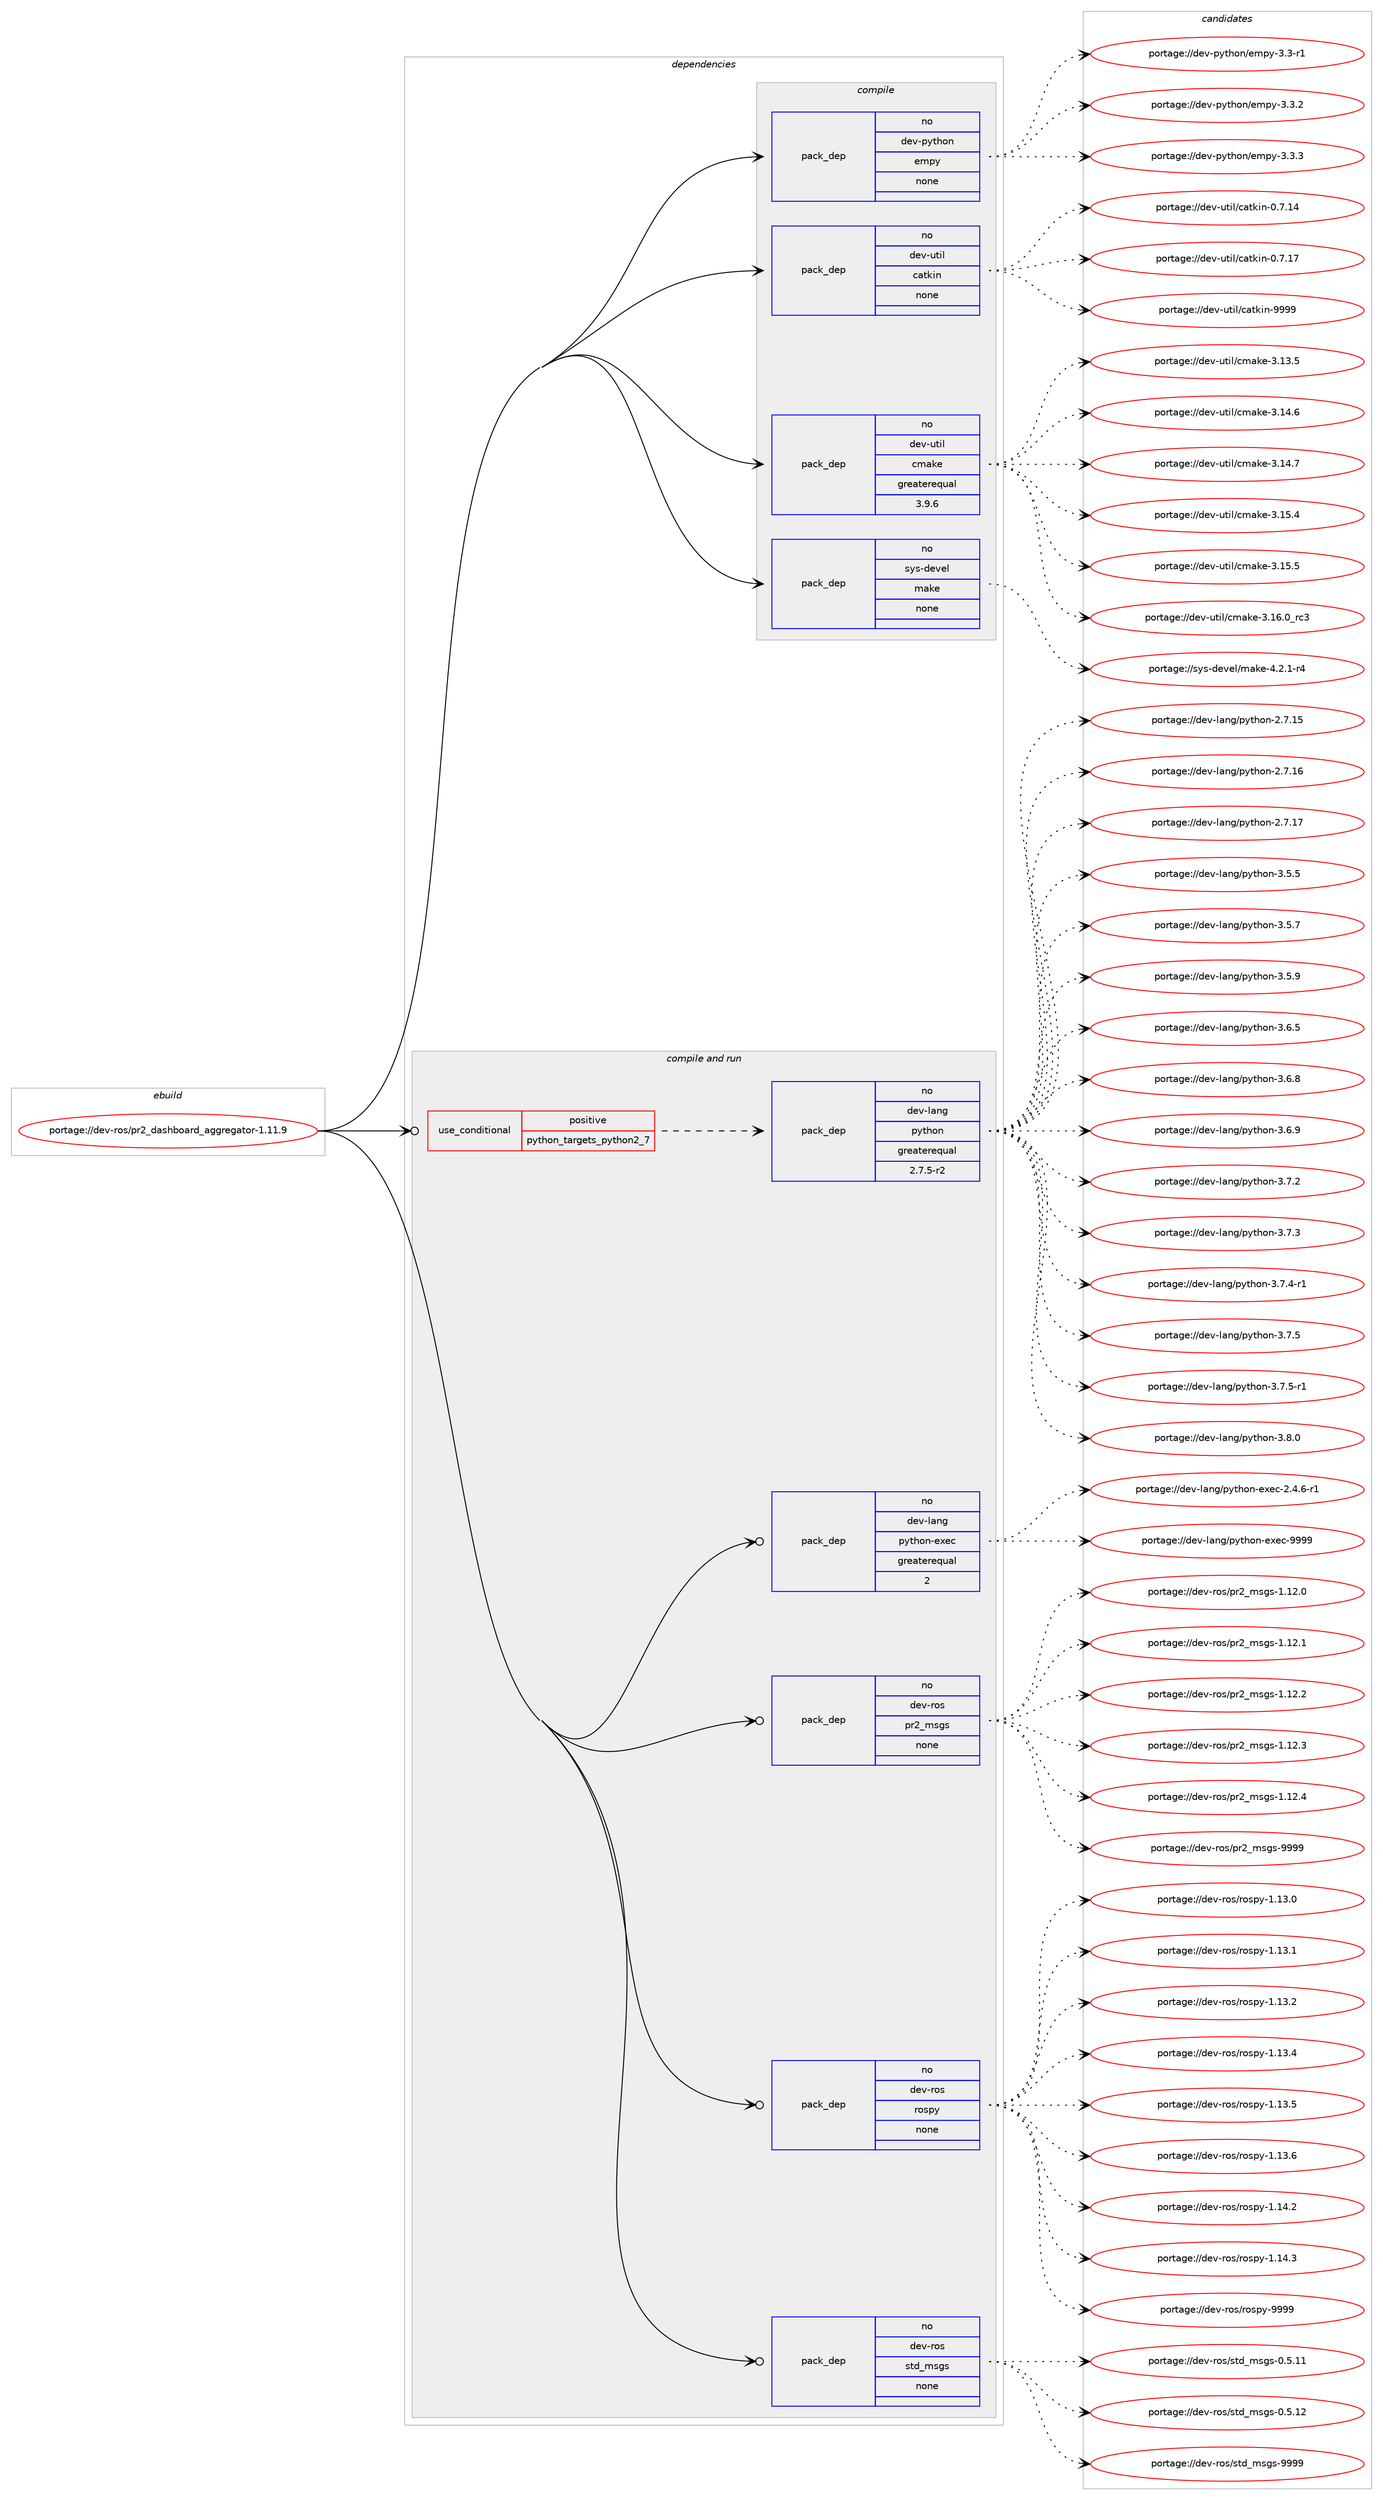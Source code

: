 digraph prolog {

# *************
# Graph options
# *************

newrank=true;
concentrate=true;
compound=true;
graph [rankdir=LR,fontname=Helvetica,fontsize=10,ranksep=1.5];#, ranksep=2.5, nodesep=0.2];
edge  [arrowhead=vee];
node  [fontname=Helvetica,fontsize=10];

# **********
# The ebuild
# **********

subgraph cluster_leftcol {
color=gray;
rank=same;
label=<<i>ebuild</i>>;
id [label="portage://dev-ros/pr2_dashboard_aggregator-1.11.9", color=red, width=4, href="../dev-ros/pr2_dashboard_aggregator-1.11.9.svg"];
}

# ****************
# The dependencies
# ****************

subgraph cluster_midcol {
color=gray;
label=<<i>dependencies</i>>;
subgraph cluster_compile {
fillcolor="#eeeeee";
style=filled;
label=<<i>compile</i>>;
subgraph pack146407 {
dependency193304 [label=<<TABLE BORDER="0" CELLBORDER="1" CELLSPACING="0" CELLPADDING="4" WIDTH="220"><TR><TD ROWSPAN="6" CELLPADDING="30">pack_dep</TD></TR><TR><TD WIDTH="110">no</TD></TR><TR><TD>dev-python</TD></TR><TR><TD>empy</TD></TR><TR><TD>none</TD></TR><TR><TD></TD></TR></TABLE>>, shape=none, color=blue];
}
id:e -> dependency193304:w [weight=20,style="solid",arrowhead="vee"];
subgraph pack146408 {
dependency193305 [label=<<TABLE BORDER="0" CELLBORDER="1" CELLSPACING="0" CELLPADDING="4" WIDTH="220"><TR><TD ROWSPAN="6" CELLPADDING="30">pack_dep</TD></TR><TR><TD WIDTH="110">no</TD></TR><TR><TD>dev-util</TD></TR><TR><TD>catkin</TD></TR><TR><TD>none</TD></TR><TR><TD></TD></TR></TABLE>>, shape=none, color=blue];
}
id:e -> dependency193305:w [weight=20,style="solid",arrowhead="vee"];
subgraph pack146409 {
dependency193306 [label=<<TABLE BORDER="0" CELLBORDER="1" CELLSPACING="0" CELLPADDING="4" WIDTH="220"><TR><TD ROWSPAN="6" CELLPADDING="30">pack_dep</TD></TR><TR><TD WIDTH="110">no</TD></TR><TR><TD>dev-util</TD></TR><TR><TD>cmake</TD></TR><TR><TD>greaterequal</TD></TR><TR><TD>3.9.6</TD></TR></TABLE>>, shape=none, color=blue];
}
id:e -> dependency193306:w [weight=20,style="solid",arrowhead="vee"];
subgraph pack146410 {
dependency193307 [label=<<TABLE BORDER="0" CELLBORDER="1" CELLSPACING="0" CELLPADDING="4" WIDTH="220"><TR><TD ROWSPAN="6" CELLPADDING="30">pack_dep</TD></TR><TR><TD WIDTH="110">no</TD></TR><TR><TD>sys-devel</TD></TR><TR><TD>make</TD></TR><TR><TD>none</TD></TR><TR><TD></TD></TR></TABLE>>, shape=none, color=blue];
}
id:e -> dependency193307:w [weight=20,style="solid",arrowhead="vee"];
}
subgraph cluster_compileandrun {
fillcolor="#eeeeee";
style=filled;
label=<<i>compile and run</i>>;
subgraph cond43469 {
dependency193308 [label=<<TABLE BORDER="0" CELLBORDER="1" CELLSPACING="0" CELLPADDING="4"><TR><TD ROWSPAN="3" CELLPADDING="10">use_conditional</TD></TR><TR><TD>positive</TD></TR><TR><TD>python_targets_python2_7</TD></TR></TABLE>>, shape=none, color=red];
subgraph pack146411 {
dependency193309 [label=<<TABLE BORDER="0" CELLBORDER="1" CELLSPACING="0" CELLPADDING="4" WIDTH="220"><TR><TD ROWSPAN="6" CELLPADDING="30">pack_dep</TD></TR><TR><TD WIDTH="110">no</TD></TR><TR><TD>dev-lang</TD></TR><TR><TD>python</TD></TR><TR><TD>greaterequal</TD></TR><TR><TD>2.7.5-r2</TD></TR></TABLE>>, shape=none, color=blue];
}
dependency193308:e -> dependency193309:w [weight=20,style="dashed",arrowhead="vee"];
}
id:e -> dependency193308:w [weight=20,style="solid",arrowhead="odotvee"];
subgraph pack146412 {
dependency193310 [label=<<TABLE BORDER="0" CELLBORDER="1" CELLSPACING="0" CELLPADDING="4" WIDTH="220"><TR><TD ROWSPAN="6" CELLPADDING="30">pack_dep</TD></TR><TR><TD WIDTH="110">no</TD></TR><TR><TD>dev-lang</TD></TR><TR><TD>python-exec</TD></TR><TR><TD>greaterequal</TD></TR><TR><TD>2</TD></TR></TABLE>>, shape=none, color=blue];
}
id:e -> dependency193310:w [weight=20,style="solid",arrowhead="odotvee"];
subgraph pack146413 {
dependency193311 [label=<<TABLE BORDER="0" CELLBORDER="1" CELLSPACING="0" CELLPADDING="4" WIDTH="220"><TR><TD ROWSPAN="6" CELLPADDING="30">pack_dep</TD></TR><TR><TD WIDTH="110">no</TD></TR><TR><TD>dev-ros</TD></TR><TR><TD>pr2_msgs</TD></TR><TR><TD>none</TD></TR><TR><TD></TD></TR></TABLE>>, shape=none, color=blue];
}
id:e -> dependency193311:w [weight=20,style="solid",arrowhead="odotvee"];
subgraph pack146414 {
dependency193312 [label=<<TABLE BORDER="0" CELLBORDER="1" CELLSPACING="0" CELLPADDING="4" WIDTH="220"><TR><TD ROWSPAN="6" CELLPADDING="30">pack_dep</TD></TR><TR><TD WIDTH="110">no</TD></TR><TR><TD>dev-ros</TD></TR><TR><TD>rospy</TD></TR><TR><TD>none</TD></TR><TR><TD></TD></TR></TABLE>>, shape=none, color=blue];
}
id:e -> dependency193312:w [weight=20,style="solid",arrowhead="odotvee"];
subgraph pack146415 {
dependency193313 [label=<<TABLE BORDER="0" CELLBORDER="1" CELLSPACING="0" CELLPADDING="4" WIDTH="220"><TR><TD ROWSPAN="6" CELLPADDING="30">pack_dep</TD></TR><TR><TD WIDTH="110">no</TD></TR><TR><TD>dev-ros</TD></TR><TR><TD>std_msgs</TD></TR><TR><TD>none</TD></TR><TR><TD></TD></TR></TABLE>>, shape=none, color=blue];
}
id:e -> dependency193313:w [weight=20,style="solid",arrowhead="odotvee"];
}
subgraph cluster_run {
fillcolor="#eeeeee";
style=filled;
label=<<i>run</i>>;
}
}

# **************
# The candidates
# **************

subgraph cluster_choices {
rank=same;
color=gray;
label=<<i>candidates</i>>;

subgraph choice146407 {
color=black;
nodesep=1;
choiceportage1001011184511212111610411111047101109112121455146514511449 [label="portage://dev-python/empy-3.3-r1", color=red, width=4,href="../dev-python/empy-3.3-r1.svg"];
choiceportage1001011184511212111610411111047101109112121455146514650 [label="portage://dev-python/empy-3.3.2", color=red, width=4,href="../dev-python/empy-3.3.2.svg"];
choiceportage1001011184511212111610411111047101109112121455146514651 [label="portage://dev-python/empy-3.3.3", color=red, width=4,href="../dev-python/empy-3.3.3.svg"];
dependency193304:e -> choiceportage1001011184511212111610411111047101109112121455146514511449:w [style=dotted,weight="100"];
dependency193304:e -> choiceportage1001011184511212111610411111047101109112121455146514650:w [style=dotted,weight="100"];
dependency193304:e -> choiceportage1001011184511212111610411111047101109112121455146514651:w [style=dotted,weight="100"];
}
subgraph choice146408 {
color=black;
nodesep=1;
choiceportage1001011184511711610510847999711610710511045484655464952 [label="portage://dev-util/catkin-0.7.14", color=red, width=4,href="../dev-util/catkin-0.7.14.svg"];
choiceportage1001011184511711610510847999711610710511045484655464955 [label="portage://dev-util/catkin-0.7.17", color=red, width=4,href="../dev-util/catkin-0.7.17.svg"];
choiceportage100101118451171161051084799971161071051104557575757 [label="portage://dev-util/catkin-9999", color=red, width=4,href="../dev-util/catkin-9999.svg"];
dependency193305:e -> choiceportage1001011184511711610510847999711610710511045484655464952:w [style=dotted,weight="100"];
dependency193305:e -> choiceportage1001011184511711610510847999711610710511045484655464955:w [style=dotted,weight="100"];
dependency193305:e -> choiceportage100101118451171161051084799971161071051104557575757:w [style=dotted,weight="100"];
}
subgraph choice146409 {
color=black;
nodesep=1;
choiceportage1001011184511711610510847991099710710145514649514653 [label="portage://dev-util/cmake-3.13.5", color=red, width=4,href="../dev-util/cmake-3.13.5.svg"];
choiceportage1001011184511711610510847991099710710145514649524654 [label="portage://dev-util/cmake-3.14.6", color=red, width=4,href="../dev-util/cmake-3.14.6.svg"];
choiceportage1001011184511711610510847991099710710145514649524655 [label="portage://dev-util/cmake-3.14.7", color=red, width=4,href="../dev-util/cmake-3.14.7.svg"];
choiceportage1001011184511711610510847991099710710145514649534652 [label="portage://dev-util/cmake-3.15.4", color=red, width=4,href="../dev-util/cmake-3.15.4.svg"];
choiceportage1001011184511711610510847991099710710145514649534653 [label="portage://dev-util/cmake-3.15.5", color=red, width=4,href="../dev-util/cmake-3.15.5.svg"];
choiceportage1001011184511711610510847991099710710145514649544648951149951 [label="portage://dev-util/cmake-3.16.0_rc3", color=red, width=4,href="../dev-util/cmake-3.16.0_rc3.svg"];
dependency193306:e -> choiceportage1001011184511711610510847991099710710145514649514653:w [style=dotted,weight="100"];
dependency193306:e -> choiceportage1001011184511711610510847991099710710145514649524654:w [style=dotted,weight="100"];
dependency193306:e -> choiceportage1001011184511711610510847991099710710145514649524655:w [style=dotted,weight="100"];
dependency193306:e -> choiceportage1001011184511711610510847991099710710145514649534652:w [style=dotted,weight="100"];
dependency193306:e -> choiceportage1001011184511711610510847991099710710145514649534653:w [style=dotted,weight="100"];
dependency193306:e -> choiceportage1001011184511711610510847991099710710145514649544648951149951:w [style=dotted,weight="100"];
}
subgraph choice146410 {
color=black;
nodesep=1;
choiceportage1151211154510010111810110847109971071014552465046494511452 [label="portage://sys-devel/make-4.2.1-r4", color=red, width=4,href="../sys-devel/make-4.2.1-r4.svg"];
dependency193307:e -> choiceportage1151211154510010111810110847109971071014552465046494511452:w [style=dotted,weight="100"];
}
subgraph choice146411 {
color=black;
nodesep=1;
choiceportage10010111845108971101034711212111610411111045504655464953 [label="portage://dev-lang/python-2.7.15", color=red, width=4,href="../dev-lang/python-2.7.15.svg"];
choiceportage10010111845108971101034711212111610411111045504655464954 [label="portage://dev-lang/python-2.7.16", color=red, width=4,href="../dev-lang/python-2.7.16.svg"];
choiceportage10010111845108971101034711212111610411111045504655464955 [label="portage://dev-lang/python-2.7.17", color=red, width=4,href="../dev-lang/python-2.7.17.svg"];
choiceportage100101118451089711010347112121116104111110455146534653 [label="portage://dev-lang/python-3.5.5", color=red, width=4,href="../dev-lang/python-3.5.5.svg"];
choiceportage100101118451089711010347112121116104111110455146534655 [label="portage://dev-lang/python-3.5.7", color=red, width=4,href="../dev-lang/python-3.5.7.svg"];
choiceportage100101118451089711010347112121116104111110455146534657 [label="portage://dev-lang/python-3.5.9", color=red, width=4,href="../dev-lang/python-3.5.9.svg"];
choiceportage100101118451089711010347112121116104111110455146544653 [label="portage://dev-lang/python-3.6.5", color=red, width=4,href="../dev-lang/python-3.6.5.svg"];
choiceportage100101118451089711010347112121116104111110455146544656 [label="portage://dev-lang/python-3.6.8", color=red, width=4,href="../dev-lang/python-3.6.8.svg"];
choiceportage100101118451089711010347112121116104111110455146544657 [label="portage://dev-lang/python-3.6.9", color=red, width=4,href="../dev-lang/python-3.6.9.svg"];
choiceportage100101118451089711010347112121116104111110455146554650 [label="portage://dev-lang/python-3.7.2", color=red, width=4,href="../dev-lang/python-3.7.2.svg"];
choiceportage100101118451089711010347112121116104111110455146554651 [label="portage://dev-lang/python-3.7.3", color=red, width=4,href="../dev-lang/python-3.7.3.svg"];
choiceportage1001011184510897110103471121211161041111104551465546524511449 [label="portage://dev-lang/python-3.7.4-r1", color=red, width=4,href="../dev-lang/python-3.7.4-r1.svg"];
choiceportage100101118451089711010347112121116104111110455146554653 [label="portage://dev-lang/python-3.7.5", color=red, width=4,href="../dev-lang/python-3.7.5.svg"];
choiceportage1001011184510897110103471121211161041111104551465546534511449 [label="portage://dev-lang/python-3.7.5-r1", color=red, width=4,href="../dev-lang/python-3.7.5-r1.svg"];
choiceportage100101118451089711010347112121116104111110455146564648 [label="portage://dev-lang/python-3.8.0", color=red, width=4,href="../dev-lang/python-3.8.0.svg"];
dependency193309:e -> choiceportage10010111845108971101034711212111610411111045504655464953:w [style=dotted,weight="100"];
dependency193309:e -> choiceportage10010111845108971101034711212111610411111045504655464954:w [style=dotted,weight="100"];
dependency193309:e -> choiceportage10010111845108971101034711212111610411111045504655464955:w [style=dotted,weight="100"];
dependency193309:e -> choiceportage100101118451089711010347112121116104111110455146534653:w [style=dotted,weight="100"];
dependency193309:e -> choiceportage100101118451089711010347112121116104111110455146534655:w [style=dotted,weight="100"];
dependency193309:e -> choiceportage100101118451089711010347112121116104111110455146534657:w [style=dotted,weight="100"];
dependency193309:e -> choiceportage100101118451089711010347112121116104111110455146544653:w [style=dotted,weight="100"];
dependency193309:e -> choiceportage100101118451089711010347112121116104111110455146544656:w [style=dotted,weight="100"];
dependency193309:e -> choiceportage100101118451089711010347112121116104111110455146544657:w [style=dotted,weight="100"];
dependency193309:e -> choiceportage100101118451089711010347112121116104111110455146554650:w [style=dotted,weight="100"];
dependency193309:e -> choiceportage100101118451089711010347112121116104111110455146554651:w [style=dotted,weight="100"];
dependency193309:e -> choiceportage1001011184510897110103471121211161041111104551465546524511449:w [style=dotted,weight="100"];
dependency193309:e -> choiceportage100101118451089711010347112121116104111110455146554653:w [style=dotted,weight="100"];
dependency193309:e -> choiceportage1001011184510897110103471121211161041111104551465546534511449:w [style=dotted,weight="100"];
dependency193309:e -> choiceportage100101118451089711010347112121116104111110455146564648:w [style=dotted,weight="100"];
}
subgraph choice146412 {
color=black;
nodesep=1;
choiceportage10010111845108971101034711212111610411111045101120101994550465246544511449 [label="portage://dev-lang/python-exec-2.4.6-r1", color=red, width=4,href="../dev-lang/python-exec-2.4.6-r1.svg"];
choiceportage10010111845108971101034711212111610411111045101120101994557575757 [label="portage://dev-lang/python-exec-9999", color=red, width=4,href="../dev-lang/python-exec-9999.svg"];
dependency193310:e -> choiceportage10010111845108971101034711212111610411111045101120101994550465246544511449:w [style=dotted,weight="100"];
dependency193310:e -> choiceportage10010111845108971101034711212111610411111045101120101994557575757:w [style=dotted,weight="100"];
}
subgraph choice146413 {
color=black;
nodesep=1;
choiceportage1001011184511411111547112114509510911510311545494649504648 [label="portage://dev-ros/pr2_msgs-1.12.0", color=red, width=4,href="../dev-ros/pr2_msgs-1.12.0.svg"];
choiceportage1001011184511411111547112114509510911510311545494649504649 [label="portage://dev-ros/pr2_msgs-1.12.1", color=red, width=4,href="../dev-ros/pr2_msgs-1.12.1.svg"];
choiceportage1001011184511411111547112114509510911510311545494649504650 [label="portage://dev-ros/pr2_msgs-1.12.2", color=red, width=4,href="../dev-ros/pr2_msgs-1.12.2.svg"];
choiceportage1001011184511411111547112114509510911510311545494649504651 [label="portage://dev-ros/pr2_msgs-1.12.3", color=red, width=4,href="../dev-ros/pr2_msgs-1.12.3.svg"];
choiceportage1001011184511411111547112114509510911510311545494649504652 [label="portage://dev-ros/pr2_msgs-1.12.4", color=red, width=4,href="../dev-ros/pr2_msgs-1.12.4.svg"];
choiceportage100101118451141111154711211450951091151031154557575757 [label="portage://dev-ros/pr2_msgs-9999", color=red, width=4,href="../dev-ros/pr2_msgs-9999.svg"];
dependency193311:e -> choiceportage1001011184511411111547112114509510911510311545494649504648:w [style=dotted,weight="100"];
dependency193311:e -> choiceportage1001011184511411111547112114509510911510311545494649504649:w [style=dotted,weight="100"];
dependency193311:e -> choiceportage1001011184511411111547112114509510911510311545494649504650:w [style=dotted,weight="100"];
dependency193311:e -> choiceportage1001011184511411111547112114509510911510311545494649504651:w [style=dotted,weight="100"];
dependency193311:e -> choiceportage1001011184511411111547112114509510911510311545494649504652:w [style=dotted,weight="100"];
dependency193311:e -> choiceportage100101118451141111154711211450951091151031154557575757:w [style=dotted,weight="100"];
}
subgraph choice146414 {
color=black;
nodesep=1;
choiceportage100101118451141111154711411111511212145494649514648 [label="portage://dev-ros/rospy-1.13.0", color=red, width=4,href="../dev-ros/rospy-1.13.0.svg"];
choiceportage100101118451141111154711411111511212145494649514649 [label="portage://dev-ros/rospy-1.13.1", color=red, width=4,href="../dev-ros/rospy-1.13.1.svg"];
choiceportage100101118451141111154711411111511212145494649514650 [label="portage://dev-ros/rospy-1.13.2", color=red, width=4,href="../dev-ros/rospy-1.13.2.svg"];
choiceportage100101118451141111154711411111511212145494649514652 [label="portage://dev-ros/rospy-1.13.4", color=red, width=4,href="../dev-ros/rospy-1.13.4.svg"];
choiceportage100101118451141111154711411111511212145494649514653 [label="portage://dev-ros/rospy-1.13.5", color=red, width=4,href="../dev-ros/rospy-1.13.5.svg"];
choiceportage100101118451141111154711411111511212145494649514654 [label="portage://dev-ros/rospy-1.13.6", color=red, width=4,href="../dev-ros/rospy-1.13.6.svg"];
choiceportage100101118451141111154711411111511212145494649524650 [label="portage://dev-ros/rospy-1.14.2", color=red, width=4,href="../dev-ros/rospy-1.14.2.svg"];
choiceportage100101118451141111154711411111511212145494649524651 [label="portage://dev-ros/rospy-1.14.3", color=red, width=4,href="../dev-ros/rospy-1.14.3.svg"];
choiceportage10010111845114111115471141111151121214557575757 [label="portage://dev-ros/rospy-9999", color=red, width=4,href="../dev-ros/rospy-9999.svg"];
dependency193312:e -> choiceportage100101118451141111154711411111511212145494649514648:w [style=dotted,weight="100"];
dependency193312:e -> choiceportage100101118451141111154711411111511212145494649514649:w [style=dotted,weight="100"];
dependency193312:e -> choiceportage100101118451141111154711411111511212145494649514650:w [style=dotted,weight="100"];
dependency193312:e -> choiceportage100101118451141111154711411111511212145494649514652:w [style=dotted,weight="100"];
dependency193312:e -> choiceportage100101118451141111154711411111511212145494649514653:w [style=dotted,weight="100"];
dependency193312:e -> choiceportage100101118451141111154711411111511212145494649514654:w [style=dotted,weight="100"];
dependency193312:e -> choiceportage100101118451141111154711411111511212145494649524650:w [style=dotted,weight="100"];
dependency193312:e -> choiceportage100101118451141111154711411111511212145494649524651:w [style=dotted,weight="100"];
dependency193312:e -> choiceportage10010111845114111115471141111151121214557575757:w [style=dotted,weight="100"];
}
subgraph choice146415 {
color=black;
nodesep=1;
choiceportage10010111845114111115471151161009510911510311545484653464949 [label="portage://dev-ros/std_msgs-0.5.11", color=red, width=4,href="../dev-ros/std_msgs-0.5.11.svg"];
choiceportage10010111845114111115471151161009510911510311545484653464950 [label="portage://dev-ros/std_msgs-0.5.12", color=red, width=4,href="../dev-ros/std_msgs-0.5.12.svg"];
choiceportage1001011184511411111547115116100951091151031154557575757 [label="portage://dev-ros/std_msgs-9999", color=red, width=4,href="../dev-ros/std_msgs-9999.svg"];
dependency193313:e -> choiceportage10010111845114111115471151161009510911510311545484653464949:w [style=dotted,weight="100"];
dependency193313:e -> choiceportage10010111845114111115471151161009510911510311545484653464950:w [style=dotted,weight="100"];
dependency193313:e -> choiceportage1001011184511411111547115116100951091151031154557575757:w [style=dotted,weight="100"];
}
}

}
